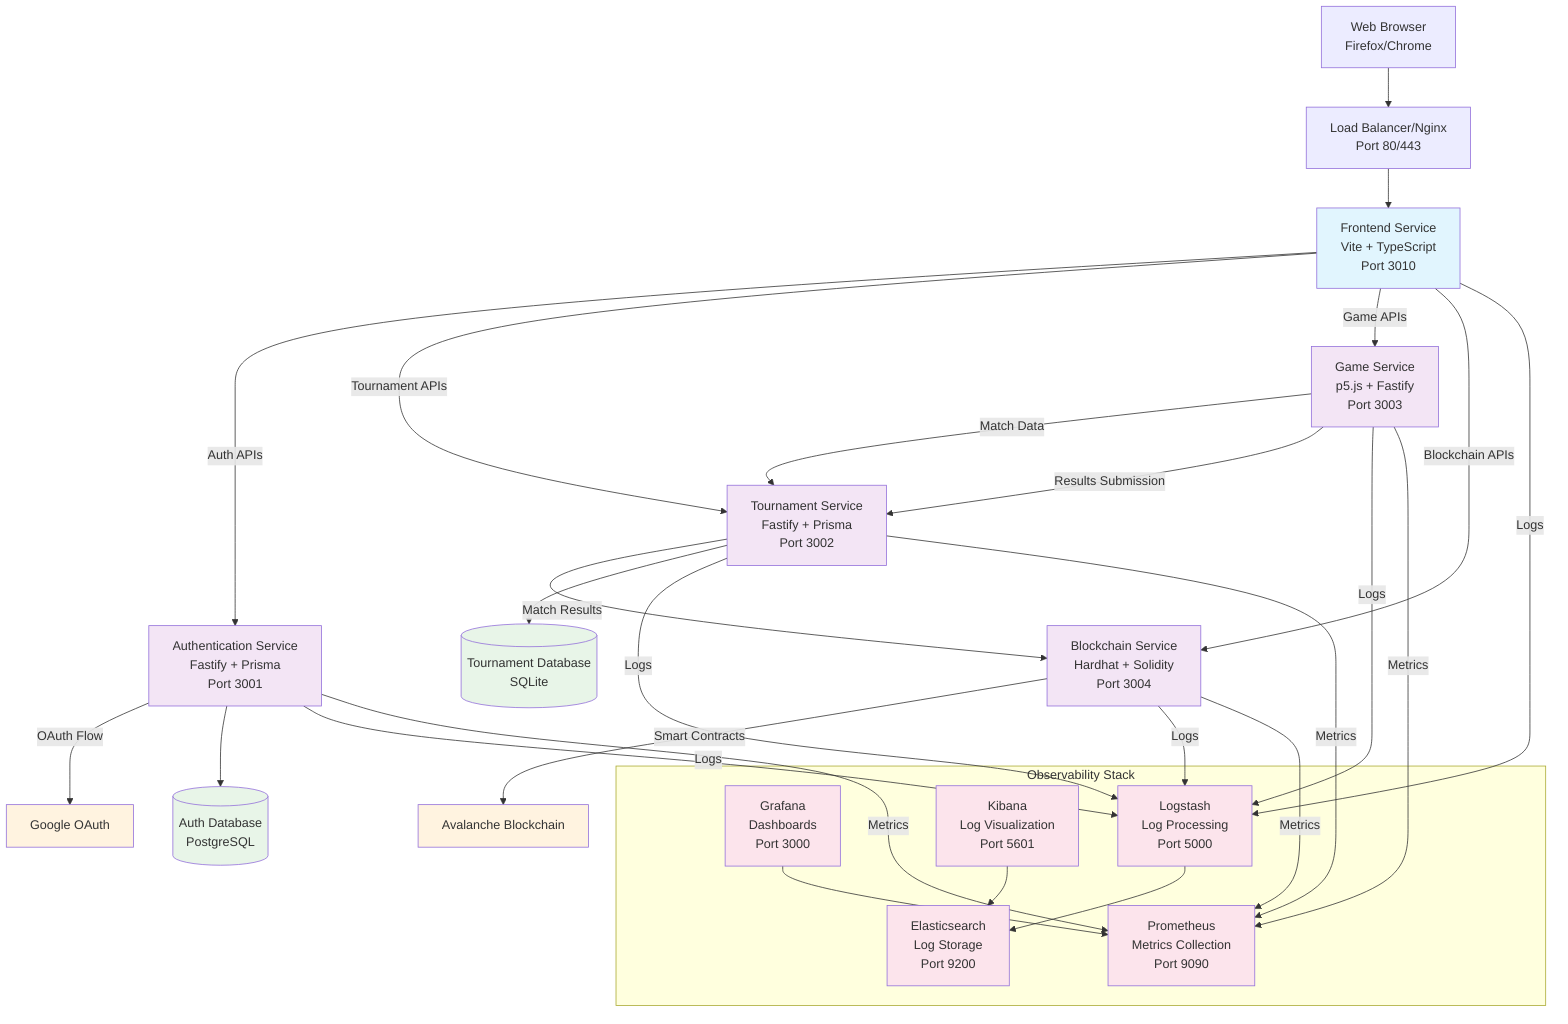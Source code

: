 graph TB
    %% External Services
    Google[Google OAuth]
    Avalanche[Avalanche Blockchain]
    
    %% Load Balancer / Reverse Proxy
    LB[Load Balancer/Nginx<br/>Port 80/443]
    
    %% Frontend
    Frontend[Frontend Service<br/>Vite + TypeScript<br/>Port 3010]
    
    %% Core Backend Services
    Auth[Authentication Service<br/>Fastify + Prisma<br/>Port 3001]
    Tournament[Tournament Service<br/>Fastify + Prisma<br/>Port 3002]
    Game[Game Service<br/>p5.js + Fastify<br/>Port 3003]
    Blockchain[Blockchain Service<br/>Hardhat + Solidity<br/>Port 3004]
    
    %% Databases
    AuthDB[(Auth Database<br/>PostgreSQL)]
    TournamentDB[(Tournament Database<br/>SQLite)]
    
    %% Monitoring Stack
    subgraph "Observability Stack"
        Prometheus[Prometheus<br/>Metrics Collection<br/>Port 9090]
        Grafana[Grafana<br/>Dashboards<br/>Port 3000]
        Elasticsearch[Elasticsearch<br/>Log Storage<br/>Port 9200]
        Logstash[Logstash<br/>Log Processing<br/>Port 5000]
        Kibana[Kibana<br/>Log Visualization<br/>Port 5601]
    end
    
    %% Client connections
    Client[Web Browser<br/>Firefox/Chrome] --> LB
    LB --> Frontend
    
    %% Frontend API calls
    Frontend -->|Auth APIs| Auth
    Frontend -->|Tournament APIs| Tournament
    Frontend -->|Game APIs| Game
    Frontend -->|Blockchain APIs| Blockchain
    
    %% Service-to-service communication
    Auth -->|OAuth Flow| Google
    Tournament -->|Match Results| Blockchain
    Game -->|Match Data| Tournament
    Game -->|Results Submission| Tournament
    Blockchain -->|Smart Contracts| Avalanche
    
    %% Database connections
    Auth --> AuthDB
    Tournament --> TournamentDB
    
    %% Monitoring connections
    Auth -->|Logs| Logstash
    Tournament -->|Logs| Logstash
    Game -->|Logs| Logstash
    Blockchain -->|Logs| Logstash
    Frontend -->|Logs| Logstash
    
    Logstash --> Elasticsearch
    Kibana --> Elasticsearch
    
    Auth -->|Metrics| Prometheus
    Tournament -->|Metrics| Prometheus
    Game -->|Metrics| Prometheus
    Blockchain -->|Metrics| Prometheus
    
    Grafana --> Prometheus
    
    %% Styling
    classDef frontend fill:#e1f5fe
    classDef backend fill:#f3e5f5
    classDef database fill:#e8f5e8
    classDef external fill:#fff3e0
    classDef monitoring fill:#fce4ec
    
    class Frontend frontend
    class Auth,Tournament,Game,Blockchain backend
    class AuthDB,TournamentDB database
    class Google,Avalanche external
    class Prometheus,Grafana,Elasticsearch,Logstash,Kibana monitoring